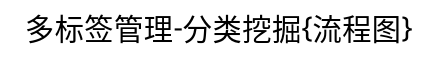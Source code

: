     

digraph G4Lmultitabdigger {
    
    graph [label="多标签管理-分类挖掘{流程图}"
        ,fontsize=14.0
        ,fontname="WenQuanYi Micro Hei"
        ];
    node[fontsize=11.0,height=0.3
        ];
    edge [fontsize=9.0,fontcolor="#333333"
        ];

}
